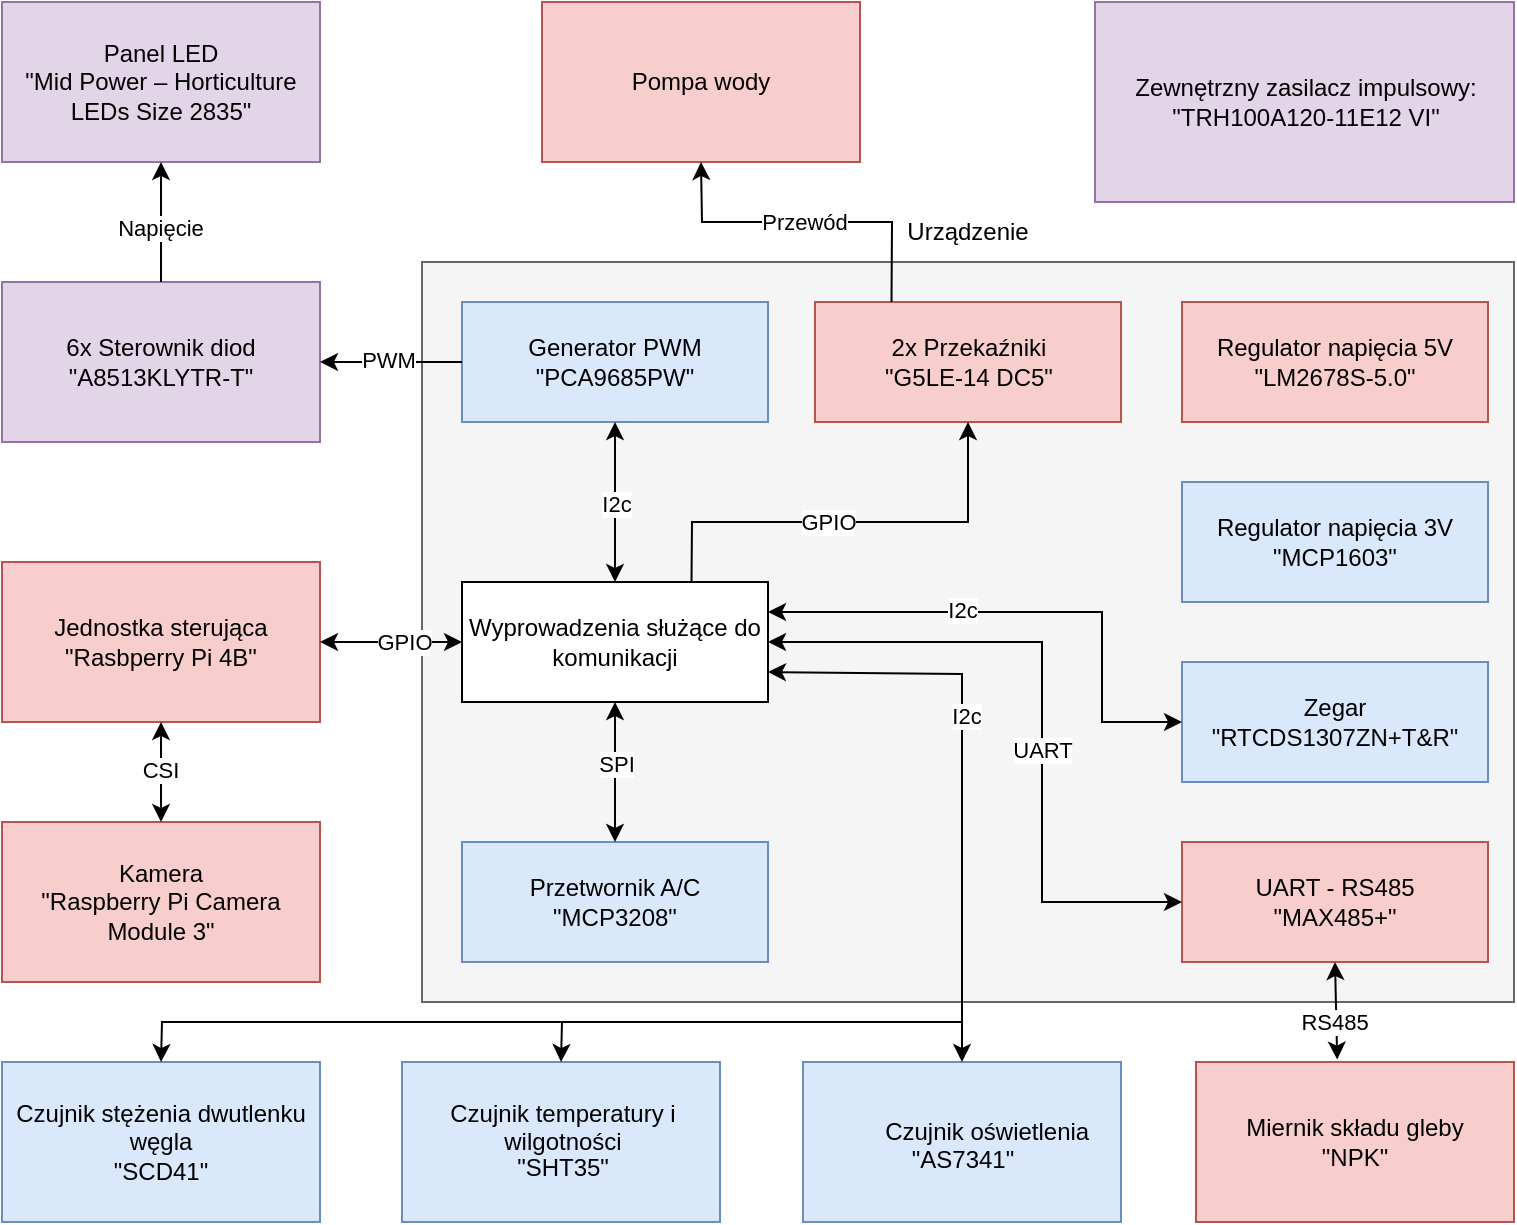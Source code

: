 <mxfile version="24.6.4" type="device">
  <diagram name="Strona-1" id="6HkIy6ulbnla7I3tChoI">
    <mxGraphModel dx="1687" dy="887" grid="1" gridSize="10" guides="1" tooltips="1" connect="1" arrows="1" fold="1" page="1" pageScale="1" pageWidth="827" pageHeight="1169" math="0" shadow="0">
      <root>
        <mxCell id="0" />
        <mxCell id="1" parent="0" />
        <mxCell id="0xC4HbDB4452kfhdaKBw-2" value="" style="rounded=0;whiteSpace=wrap;html=1;fillColor=#f5f5f5;fontColor=#333333;strokeColor=#666666;" parent="1" vertex="1">
          <mxGeometry x="230" y="180" width="546" height="370" as="geometry" />
        </mxCell>
        <mxCell id="0xC4HbDB4452kfhdaKBw-9" value="&lt;div align=&quot;center&quot;&gt;Zegar &quot;RTCDS1307ZN+T&amp;amp;R&quot;&lt;/div&gt;" style="rounded=0;whiteSpace=wrap;html=1;fillColor=#dae8fc;strokeColor=#6c8ebf;align=center;" parent="1" vertex="1">
          <mxGeometry x="610" y="380" width="153" height="60" as="geometry" />
        </mxCell>
        <mxCell id="0xC4HbDB4452kfhdaKBw-16" value="Zewnętrzny zasilacz impulsowy: &quot;TRH100A120-11E12 VI&quot;" style="rounded=0;whiteSpace=wrap;html=1;fillColor=#e1d5e7;strokeColor=#9673a6;" parent="1" vertex="1">
          <mxGeometry x="566.5" y="50" width="209.5" height="100" as="geometry" />
        </mxCell>
        <mxCell id="0xC4HbDB4452kfhdaKBw-44" value="Pompa wody" style="rounded=0;whiteSpace=wrap;html=1;fillColor=#f8cecc;strokeColor=#b85450;" parent="1" vertex="1">
          <mxGeometry x="290" y="50" width="159" height="80" as="geometry" />
        </mxCell>
        <mxCell id="0xC4HbDB4452kfhdaKBw-46" value="&lt;div&gt;6x Sterownik diod&lt;/div&gt;&lt;div&gt;&quot;A8513KLYTR-T&quot;&lt;/div&gt;" style="rounded=0;whiteSpace=wrap;html=1;fillColor=#e1d5e7;strokeColor=#9673a6;" parent="1" vertex="1">
          <mxGeometry x="20" y="190" width="159" height="80" as="geometry" />
        </mxCell>
        <mxCell id="0xC4HbDB4452kfhdaKBw-49" value="Urządzenie" style="text;html=1;align=center;verticalAlign=middle;whiteSpace=wrap;rounded=0;" parent="1" vertex="1">
          <mxGeometry x="473" y="150" width="60" height="30" as="geometry" />
        </mxCell>
        <mxCell id="PKqtleqCOF1Dtrx_e0O3-1" value="&lt;div&gt;Jednostka sterująca&lt;/div&gt;&lt;div&gt;&quot;Rasbperry Pi 4B&quot;&lt;/div&gt;" style="rounded=0;whiteSpace=wrap;html=1;fillColor=#f8cecc;strokeColor=#b85450;" vertex="1" parent="1">
          <mxGeometry x="20" y="330" width="159" height="80" as="geometry" />
        </mxCell>
        <mxCell id="PKqtleqCOF1Dtrx_e0O3-3" value="Panel LED&lt;br&gt;&quot;Mid Power – Horticulture LEDs Size 2835&quot;" style="rounded=0;whiteSpace=wrap;html=1;fillColor=#e1d5e7;strokeColor=#9673a6;" vertex="1" parent="1">
          <mxGeometry x="20" y="50" width="159" height="80" as="geometry" />
        </mxCell>
        <mxCell id="PKqtleqCOF1Dtrx_e0O3-5" value="&lt;p align=&quot;center&quot; style=&quot;line-height: 115%&quot; class=&quot;western&quot;&gt;Czujnik temperatury i wilgotności&lt;br&gt;&quot;SHT35&quot;&lt;/p&gt;" style="rounded=0;whiteSpace=wrap;html=1;fillColor=#dae8fc;strokeColor=#6c8ebf;align=left;" vertex="1" parent="1">
          <mxGeometry x="220" y="580" width="159" height="80" as="geometry" />
        </mxCell>
        <mxCell id="PKqtleqCOF1Dtrx_e0O3-6" value="&lt;p align=&quot;center&quot; style=&quot;line-height: 115%; text-indent: 0.64cm; margin-bottom: 0.21cm&quot;&gt;Czujnik oświetlenia&lt;br&gt;&quot;AS7341&quot;&lt;/p&gt;" style="rounded=0;whiteSpace=wrap;html=1;fillColor=#dae8fc;strokeColor=#6c8ebf;align=center;" vertex="1" parent="1">
          <mxGeometry x="420.5" y="580" width="159" height="80" as="geometry" />
        </mxCell>
        <mxCell id="PKqtleqCOF1Dtrx_e0O3-7" value="Czujnik stężenia dwutlenku węgla&lt;br&gt;&quot;SCD41&quot;" style="rounded=0;whiteSpace=wrap;html=1;fillColor=#dae8fc;strokeColor=#6c8ebf;" vertex="1" parent="1">
          <mxGeometry x="20" y="580" width="159" height="80" as="geometry" />
        </mxCell>
        <mxCell id="PKqtleqCOF1Dtrx_e0O3-8" value="2x Przekaźniki&lt;br&gt;&quot;G5LE-14 DC5&quot;" style="rounded=0;whiteSpace=wrap;html=1;fillColor=#f8cecc;strokeColor=#b85450;align=center;" vertex="1" parent="1">
          <mxGeometry x="426.5" y="200" width="153" height="60" as="geometry" />
        </mxCell>
        <mxCell id="PKqtleqCOF1Dtrx_e0O3-9" value="Przetwornik A/C&lt;br&gt;&quot;MCP3208&quot;" style="rounded=0;whiteSpace=wrap;html=1;fillColor=#dae8fc;strokeColor=#6c8ebf;align=center;" vertex="1" parent="1">
          <mxGeometry x="250" y="470" width="153" height="60" as="geometry" />
        </mxCell>
        <mxCell id="PKqtleqCOF1Dtrx_e0O3-10" value="&lt;div&gt;Generator PWM&lt;/div&gt;&lt;div&gt;&quot;PCA9685PW&quot;&lt;/div&gt;" style="rounded=0;whiteSpace=wrap;html=1;fillColor=#dae8fc;strokeColor=#6c8ebf;align=center;" vertex="1" parent="1">
          <mxGeometry x="250" y="200" width="153" height="60" as="geometry" />
        </mxCell>
        <mxCell id="PKqtleqCOF1Dtrx_e0O3-11" value="Regulator napięcia 5V&lt;br&gt; &quot;LM2678S-5.0&quot;" style="rounded=0;whiteSpace=wrap;html=1;fillColor=#f8cecc;strokeColor=#b85450;align=center;" vertex="1" parent="1">
          <mxGeometry x="610" y="200" width="153" height="60" as="geometry" />
        </mxCell>
        <mxCell id="PKqtleqCOF1Dtrx_e0O3-12" value="Regulator napięcia 3V &quot;MCP1603&quot;" style="rounded=0;whiteSpace=wrap;html=1;fillColor=#dae8fc;strokeColor=#6c8ebf;align=center;" vertex="1" parent="1">
          <mxGeometry x="610" y="290" width="153" height="60" as="geometry" />
        </mxCell>
        <mxCell id="PKqtleqCOF1Dtrx_e0O3-13" value="UART - RS485&lt;br&gt;&quot;MAX485+&quot;" style="rounded=0;whiteSpace=wrap;html=1;fillColor=#f8cecc;strokeColor=#b85450;align=center;" vertex="1" parent="1">
          <mxGeometry x="610" y="470" width="153" height="60" as="geometry" />
        </mxCell>
        <mxCell id="PKqtleqCOF1Dtrx_e0O3-14" value="Wyprowadzenia służące do komunikacji" style="rounded=0;whiteSpace=wrap;html=1;align=center;" vertex="1" parent="1">
          <mxGeometry x="250" y="340" width="153" height="60" as="geometry" />
        </mxCell>
        <mxCell id="PKqtleqCOF1Dtrx_e0O3-16" value="Miernik składu gleby&lt;br&gt;&quot;NPK&quot;" style="rounded=0;whiteSpace=wrap;html=1;fillColor=#f8cecc;strokeColor=#b85450;" vertex="1" parent="1">
          <mxGeometry x="617" y="580" width="159" height="80" as="geometry" />
        </mxCell>
        <mxCell id="PKqtleqCOF1Dtrx_e0O3-18" value="" style="endArrow=classic;html=1;rounded=0;entryX=0.5;entryY=0;entryDx=0;entryDy=0;exitX=0.5;exitY=1;exitDx=0;exitDy=0;startArrow=classic;startFill=1;" edge="1" parent="1" source="PKqtleqCOF1Dtrx_e0O3-14" target="PKqtleqCOF1Dtrx_e0O3-9">
          <mxGeometry width="50" height="50" relative="1" as="geometry">
            <mxPoint x="376.5" y="450" as="sourcePoint" />
            <mxPoint x="426.5" y="400" as="targetPoint" />
          </mxGeometry>
        </mxCell>
        <mxCell id="PKqtleqCOF1Dtrx_e0O3-19" value="SPI" style="edgeLabel;html=1;align=center;verticalAlign=middle;resizable=0;points=[];" vertex="1" connectable="0" parent="PKqtleqCOF1Dtrx_e0O3-18">
          <mxGeometry x="-0.189" y="2" relative="1" as="geometry">
            <mxPoint x="-2" y="2" as="offset" />
          </mxGeometry>
        </mxCell>
        <mxCell id="PKqtleqCOF1Dtrx_e0O3-20" value="" style="endArrow=classic;html=1;rounded=0;entryX=0.5;entryY=0;entryDx=0;entryDy=0;exitX=1;exitY=0.75;exitDx=0;exitDy=0;startArrow=classic;startFill=1;" edge="1" parent="1" source="PKqtleqCOF1Dtrx_e0O3-14" target="PKqtleqCOF1Dtrx_e0O3-6">
          <mxGeometry width="50" height="50" relative="1" as="geometry">
            <mxPoint x="449" y="410" as="sourcePoint" />
            <mxPoint x="449" y="480" as="targetPoint" />
            <Array as="points">
              <mxPoint x="500" y="386" />
            </Array>
          </mxGeometry>
        </mxCell>
        <mxCell id="PKqtleqCOF1Dtrx_e0O3-21" value="I2c" style="edgeLabel;html=1;align=center;verticalAlign=middle;resizable=0;points=[];" vertex="1" connectable="0" parent="PKqtleqCOF1Dtrx_e0O3-20">
          <mxGeometry x="-0.189" y="2" relative="1" as="geometry">
            <mxPoint as="offset" />
          </mxGeometry>
        </mxCell>
        <mxCell id="PKqtleqCOF1Dtrx_e0O3-22" value="" style="endArrow=classic;html=1;rounded=0;entryX=0.5;entryY=0;entryDx=0;entryDy=0;" edge="1" parent="1" target="PKqtleqCOF1Dtrx_e0O3-5">
          <mxGeometry width="50" height="50" relative="1" as="geometry">
            <mxPoint x="500" y="560" as="sourcePoint" />
            <mxPoint x="500" y="490" as="targetPoint" />
            <Array as="points">
              <mxPoint x="300" y="560" />
            </Array>
          </mxGeometry>
        </mxCell>
        <mxCell id="PKqtleqCOF1Dtrx_e0O3-24" value="" style="endArrow=classic;html=1;rounded=0;entryX=0.5;entryY=0;entryDx=0;entryDy=0;" edge="1" parent="1" target="PKqtleqCOF1Dtrx_e0O3-7">
          <mxGeometry width="50" height="50" relative="1" as="geometry">
            <mxPoint x="300" y="560" as="sourcePoint" />
            <mxPoint x="320" y="520" as="targetPoint" />
            <Array as="points">
              <mxPoint x="100" y="560" />
            </Array>
          </mxGeometry>
        </mxCell>
        <mxCell id="PKqtleqCOF1Dtrx_e0O3-25" value="" style="endArrow=classic;html=1;rounded=0;exitX=0.5;exitY=0;exitDx=0;exitDy=0;entryX=0.5;entryY=1;entryDx=0;entryDy=0;startArrow=classic;startFill=1;" edge="1" parent="1" source="PKqtleqCOF1Dtrx_e0O3-14" target="PKqtleqCOF1Dtrx_e0O3-10">
          <mxGeometry width="50" height="50" relative="1" as="geometry">
            <mxPoint x="450" y="340" as="sourcePoint" />
            <mxPoint x="500" y="290" as="targetPoint" />
          </mxGeometry>
        </mxCell>
        <mxCell id="PKqtleqCOF1Dtrx_e0O3-26" value="I2c" style="edgeLabel;html=1;align=center;verticalAlign=middle;resizable=0;points=[];" vertex="1" connectable="0" parent="PKqtleqCOF1Dtrx_e0O3-25">
          <mxGeometry x="-0.013" relative="1" as="geometry">
            <mxPoint as="offset" />
          </mxGeometry>
        </mxCell>
        <mxCell id="PKqtleqCOF1Dtrx_e0O3-27" value="" style="endArrow=classic;html=1;rounded=0;entryX=0.5;entryY=1;entryDx=0;entryDy=0;exitX=0.75;exitY=0;exitDx=0;exitDy=0;" edge="1" parent="1" source="PKqtleqCOF1Dtrx_e0O3-14" target="PKqtleqCOF1Dtrx_e0O3-8">
          <mxGeometry width="50" height="50" relative="1" as="geometry">
            <mxPoint x="460" y="360" as="sourcePoint" />
            <mxPoint x="510" y="310" as="targetPoint" />
            <Array as="points">
              <mxPoint x="365" y="310" />
              <mxPoint x="503" y="310" />
            </Array>
          </mxGeometry>
        </mxCell>
        <mxCell id="PKqtleqCOF1Dtrx_e0O3-28" value="&lt;div&gt;GPIO&lt;/div&gt;" style="edgeLabel;html=1;align=center;verticalAlign=middle;resizable=0;points=[];" vertex="1" connectable="0" parent="PKqtleqCOF1Dtrx_e0O3-27">
          <mxGeometry x="-0.107" relative="1" as="geometry">
            <mxPoint as="offset" />
          </mxGeometry>
        </mxCell>
        <mxCell id="PKqtleqCOF1Dtrx_e0O3-29" value="" style="endArrow=classic;html=1;rounded=0;exitX=1;exitY=0.5;exitDx=0;exitDy=0;entryX=0;entryY=0.5;entryDx=0;entryDy=0;startArrow=classic;startFill=1;" edge="1" parent="1" source="PKqtleqCOF1Dtrx_e0O3-14" target="PKqtleqCOF1Dtrx_e0O3-13">
          <mxGeometry width="50" height="50" relative="1" as="geometry">
            <mxPoint x="480" y="380" as="sourcePoint" />
            <mxPoint x="530" y="330" as="targetPoint" />
            <Array as="points">
              <mxPoint x="540" y="370" />
              <mxPoint x="540" y="500" />
            </Array>
          </mxGeometry>
        </mxCell>
        <mxCell id="PKqtleqCOF1Dtrx_e0O3-30" value="UART" style="edgeLabel;html=1;align=center;verticalAlign=middle;resizable=0;points=[];" vertex="1" connectable="0" parent="PKqtleqCOF1Dtrx_e0O3-29">
          <mxGeometry x="0.134" y="2" relative="1" as="geometry">
            <mxPoint x="-2" as="offset" />
          </mxGeometry>
        </mxCell>
        <mxCell id="PKqtleqCOF1Dtrx_e0O3-31" value="" style="endArrow=classic;startArrow=classic;html=1;rounded=0;entryX=0.5;entryY=1;entryDx=0;entryDy=0;exitX=0.444;exitY=-0.015;exitDx=0;exitDy=0;exitPerimeter=0;" edge="1" parent="1" source="PKqtleqCOF1Dtrx_e0O3-16" target="PKqtleqCOF1Dtrx_e0O3-13">
          <mxGeometry width="50" height="50" relative="1" as="geometry">
            <mxPoint x="630" y="580" as="sourcePoint" />
            <mxPoint x="680" y="530" as="targetPoint" />
          </mxGeometry>
        </mxCell>
        <mxCell id="PKqtleqCOF1Dtrx_e0O3-32" value="RS485" style="edgeLabel;html=1;align=center;verticalAlign=middle;resizable=0;points=[];" vertex="1" connectable="0" parent="PKqtleqCOF1Dtrx_e0O3-31">
          <mxGeometry x="-0.345" y="-1" relative="1" as="geometry">
            <mxPoint x="-2" y="-3" as="offset" />
          </mxGeometry>
        </mxCell>
        <mxCell id="PKqtleqCOF1Dtrx_e0O3-35" value="" style="endArrow=classic;startArrow=classic;html=1;rounded=0;entryX=0;entryY=0.5;entryDx=0;entryDy=0;exitX=1;exitY=0.5;exitDx=0;exitDy=0;" edge="1" parent="1" source="PKqtleqCOF1Dtrx_e0O3-1" target="PKqtleqCOF1Dtrx_e0O3-14">
          <mxGeometry width="50" height="50" relative="1" as="geometry">
            <mxPoint x="160" y="490" as="sourcePoint" />
            <mxPoint x="210" y="440" as="targetPoint" />
          </mxGeometry>
        </mxCell>
        <mxCell id="PKqtleqCOF1Dtrx_e0O3-36" value="GPIO" style="edgeLabel;html=1;align=center;verticalAlign=middle;resizable=0;points=[];" vertex="1" connectable="0" parent="PKqtleqCOF1Dtrx_e0O3-35">
          <mxGeometry x="-0.341" relative="1" as="geometry">
            <mxPoint x="18" as="offset" />
          </mxGeometry>
        </mxCell>
        <mxCell id="PKqtleqCOF1Dtrx_e0O3-37" value="" style="endArrow=classic;html=1;rounded=0;exitX=0;exitY=0.5;exitDx=0;exitDy=0;entryX=1;entryY=0.5;entryDx=0;entryDy=0;" edge="1" parent="1" source="PKqtleqCOF1Dtrx_e0O3-10" target="0xC4HbDB4452kfhdaKBw-46">
          <mxGeometry width="50" height="50" relative="1" as="geometry">
            <mxPoint x="210" y="170" as="sourcePoint" />
            <mxPoint x="260" y="120" as="targetPoint" />
          </mxGeometry>
        </mxCell>
        <mxCell id="PKqtleqCOF1Dtrx_e0O3-38" value="PWM" style="edgeLabel;html=1;align=center;verticalAlign=middle;resizable=0;points=[];" vertex="1" connectable="0" parent="PKqtleqCOF1Dtrx_e0O3-37">
          <mxGeometry x="0.037" y="-1" relative="1" as="geometry">
            <mxPoint as="offset" />
          </mxGeometry>
        </mxCell>
        <mxCell id="PKqtleqCOF1Dtrx_e0O3-39" value="" style="endArrow=classic;html=1;rounded=0;exitX=0.5;exitY=0;exitDx=0;exitDy=0;entryX=0.5;entryY=1;entryDx=0;entryDy=0;" edge="1" parent="1" source="0xC4HbDB4452kfhdaKBw-46" target="PKqtleqCOF1Dtrx_e0O3-3">
          <mxGeometry width="50" height="50" relative="1" as="geometry">
            <mxPoint x="200" y="160" as="sourcePoint" />
            <mxPoint x="250" y="110" as="targetPoint" />
          </mxGeometry>
        </mxCell>
        <mxCell id="PKqtleqCOF1Dtrx_e0O3-40" value="Napięcie" style="edgeLabel;html=1;align=center;verticalAlign=middle;resizable=0;points=[];" vertex="1" connectable="0" parent="PKqtleqCOF1Dtrx_e0O3-39">
          <mxGeometry x="-0.107" y="1" relative="1" as="geometry">
            <mxPoint as="offset" />
          </mxGeometry>
        </mxCell>
        <mxCell id="PKqtleqCOF1Dtrx_e0O3-41" value="" style="endArrow=classic;startArrow=classic;html=1;rounded=0;exitX=1;exitY=0.25;exitDx=0;exitDy=0;entryX=0;entryY=0.5;entryDx=0;entryDy=0;" edge="1" parent="1" source="PKqtleqCOF1Dtrx_e0O3-14" target="0xC4HbDB4452kfhdaKBw-9">
          <mxGeometry width="50" height="50" relative="1" as="geometry">
            <mxPoint x="510" y="350" as="sourcePoint" />
            <mxPoint x="560" y="300" as="targetPoint" />
            <Array as="points">
              <mxPoint x="570" y="355" />
              <mxPoint x="570" y="410" />
            </Array>
          </mxGeometry>
        </mxCell>
        <mxCell id="PKqtleqCOF1Dtrx_e0O3-42" value="I2c" style="edgeLabel;html=1;align=center;verticalAlign=middle;resizable=0;points=[];" vertex="1" connectable="0" parent="PKqtleqCOF1Dtrx_e0O3-41">
          <mxGeometry x="0.03" y="1" relative="1" as="geometry">
            <mxPoint x="-38" as="offset" />
          </mxGeometry>
        </mxCell>
        <mxCell id="PKqtleqCOF1Dtrx_e0O3-43" value="&lt;div align=&quot;center&quot;&gt;&lt;font style=&quot;font-size: 12px;&quot;&gt;Kamera&lt;/font&gt;&lt;/div&gt;&lt;div align=&quot;center&quot;&gt;&lt;font style=&quot;font-size: 12px;&quot;&gt;&lt;span style=&quot;font-weight: normal;&quot;&gt;&quot;Raspberry Pi Camera Module 3&quot;&lt;/span&gt;&lt;/font&gt;&lt;/div&gt;" style="rounded=0;whiteSpace=wrap;html=1;fillColor=#f8cecc;strokeColor=#b85450;align=center;" vertex="1" parent="1">
          <mxGeometry x="20" y="460" width="159" height="80" as="geometry" />
        </mxCell>
        <mxCell id="PKqtleqCOF1Dtrx_e0O3-44" value="" style="endArrow=classic;startArrow=classic;html=1;rounded=0;exitX=0.5;exitY=0;exitDx=0;exitDy=0;entryX=0.5;entryY=1;entryDx=0;entryDy=0;" edge="1" parent="1" source="PKqtleqCOF1Dtrx_e0O3-43" target="PKqtleqCOF1Dtrx_e0O3-1">
          <mxGeometry width="50" height="50" relative="1" as="geometry">
            <mxPoint x="70" y="450" as="sourcePoint" />
            <mxPoint x="120" y="400" as="targetPoint" />
          </mxGeometry>
        </mxCell>
        <mxCell id="PKqtleqCOF1Dtrx_e0O3-45" value="CSI" style="edgeLabel;html=1;align=center;verticalAlign=middle;resizable=0;points=[];" vertex="1" connectable="0" parent="PKqtleqCOF1Dtrx_e0O3-44">
          <mxGeometry x="0.053" y="1" relative="1" as="geometry">
            <mxPoint as="offset" />
          </mxGeometry>
        </mxCell>
        <mxCell id="PKqtleqCOF1Dtrx_e0O3-46" value="" style="endArrow=classic;html=1;rounded=0;exitX=0.25;exitY=0;exitDx=0;exitDy=0;entryX=0.5;entryY=1;entryDx=0;entryDy=0;" edge="1" parent="1" source="PKqtleqCOF1Dtrx_e0O3-8" target="0xC4HbDB4452kfhdaKBw-44">
          <mxGeometry width="50" height="50" relative="1" as="geometry">
            <mxPoint x="480" y="120" as="sourcePoint" />
            <mxPoint x="530" y="70" as="targetPoint" />
            <Array as="points">
              <mxPoint x="465" y="160" />
              <mxPoint x="370" y="160" />
            </Array>
          </mxGeometry>
        </mxCell>
        <mxCell id="PKqtleqCOF1Dtrx_e0O3-47" value="Przewód" style="edgeLabel;html=1;align=center;verticalAlign=middle;resizable=0;points=[];" vertex="1" connectable="0" parent="PKqtleqCOF1Dtrx_e0O3-46">
          <mxGeometry x="0.011" y="2" relative="1" as="geometry">
            <mxPoint x="-1" y="-2" as="offset" />
          </mxGeometry>
        </mxCell>
      </root>
    </mxGraphModel>
  </diagram>
</mxfile>

